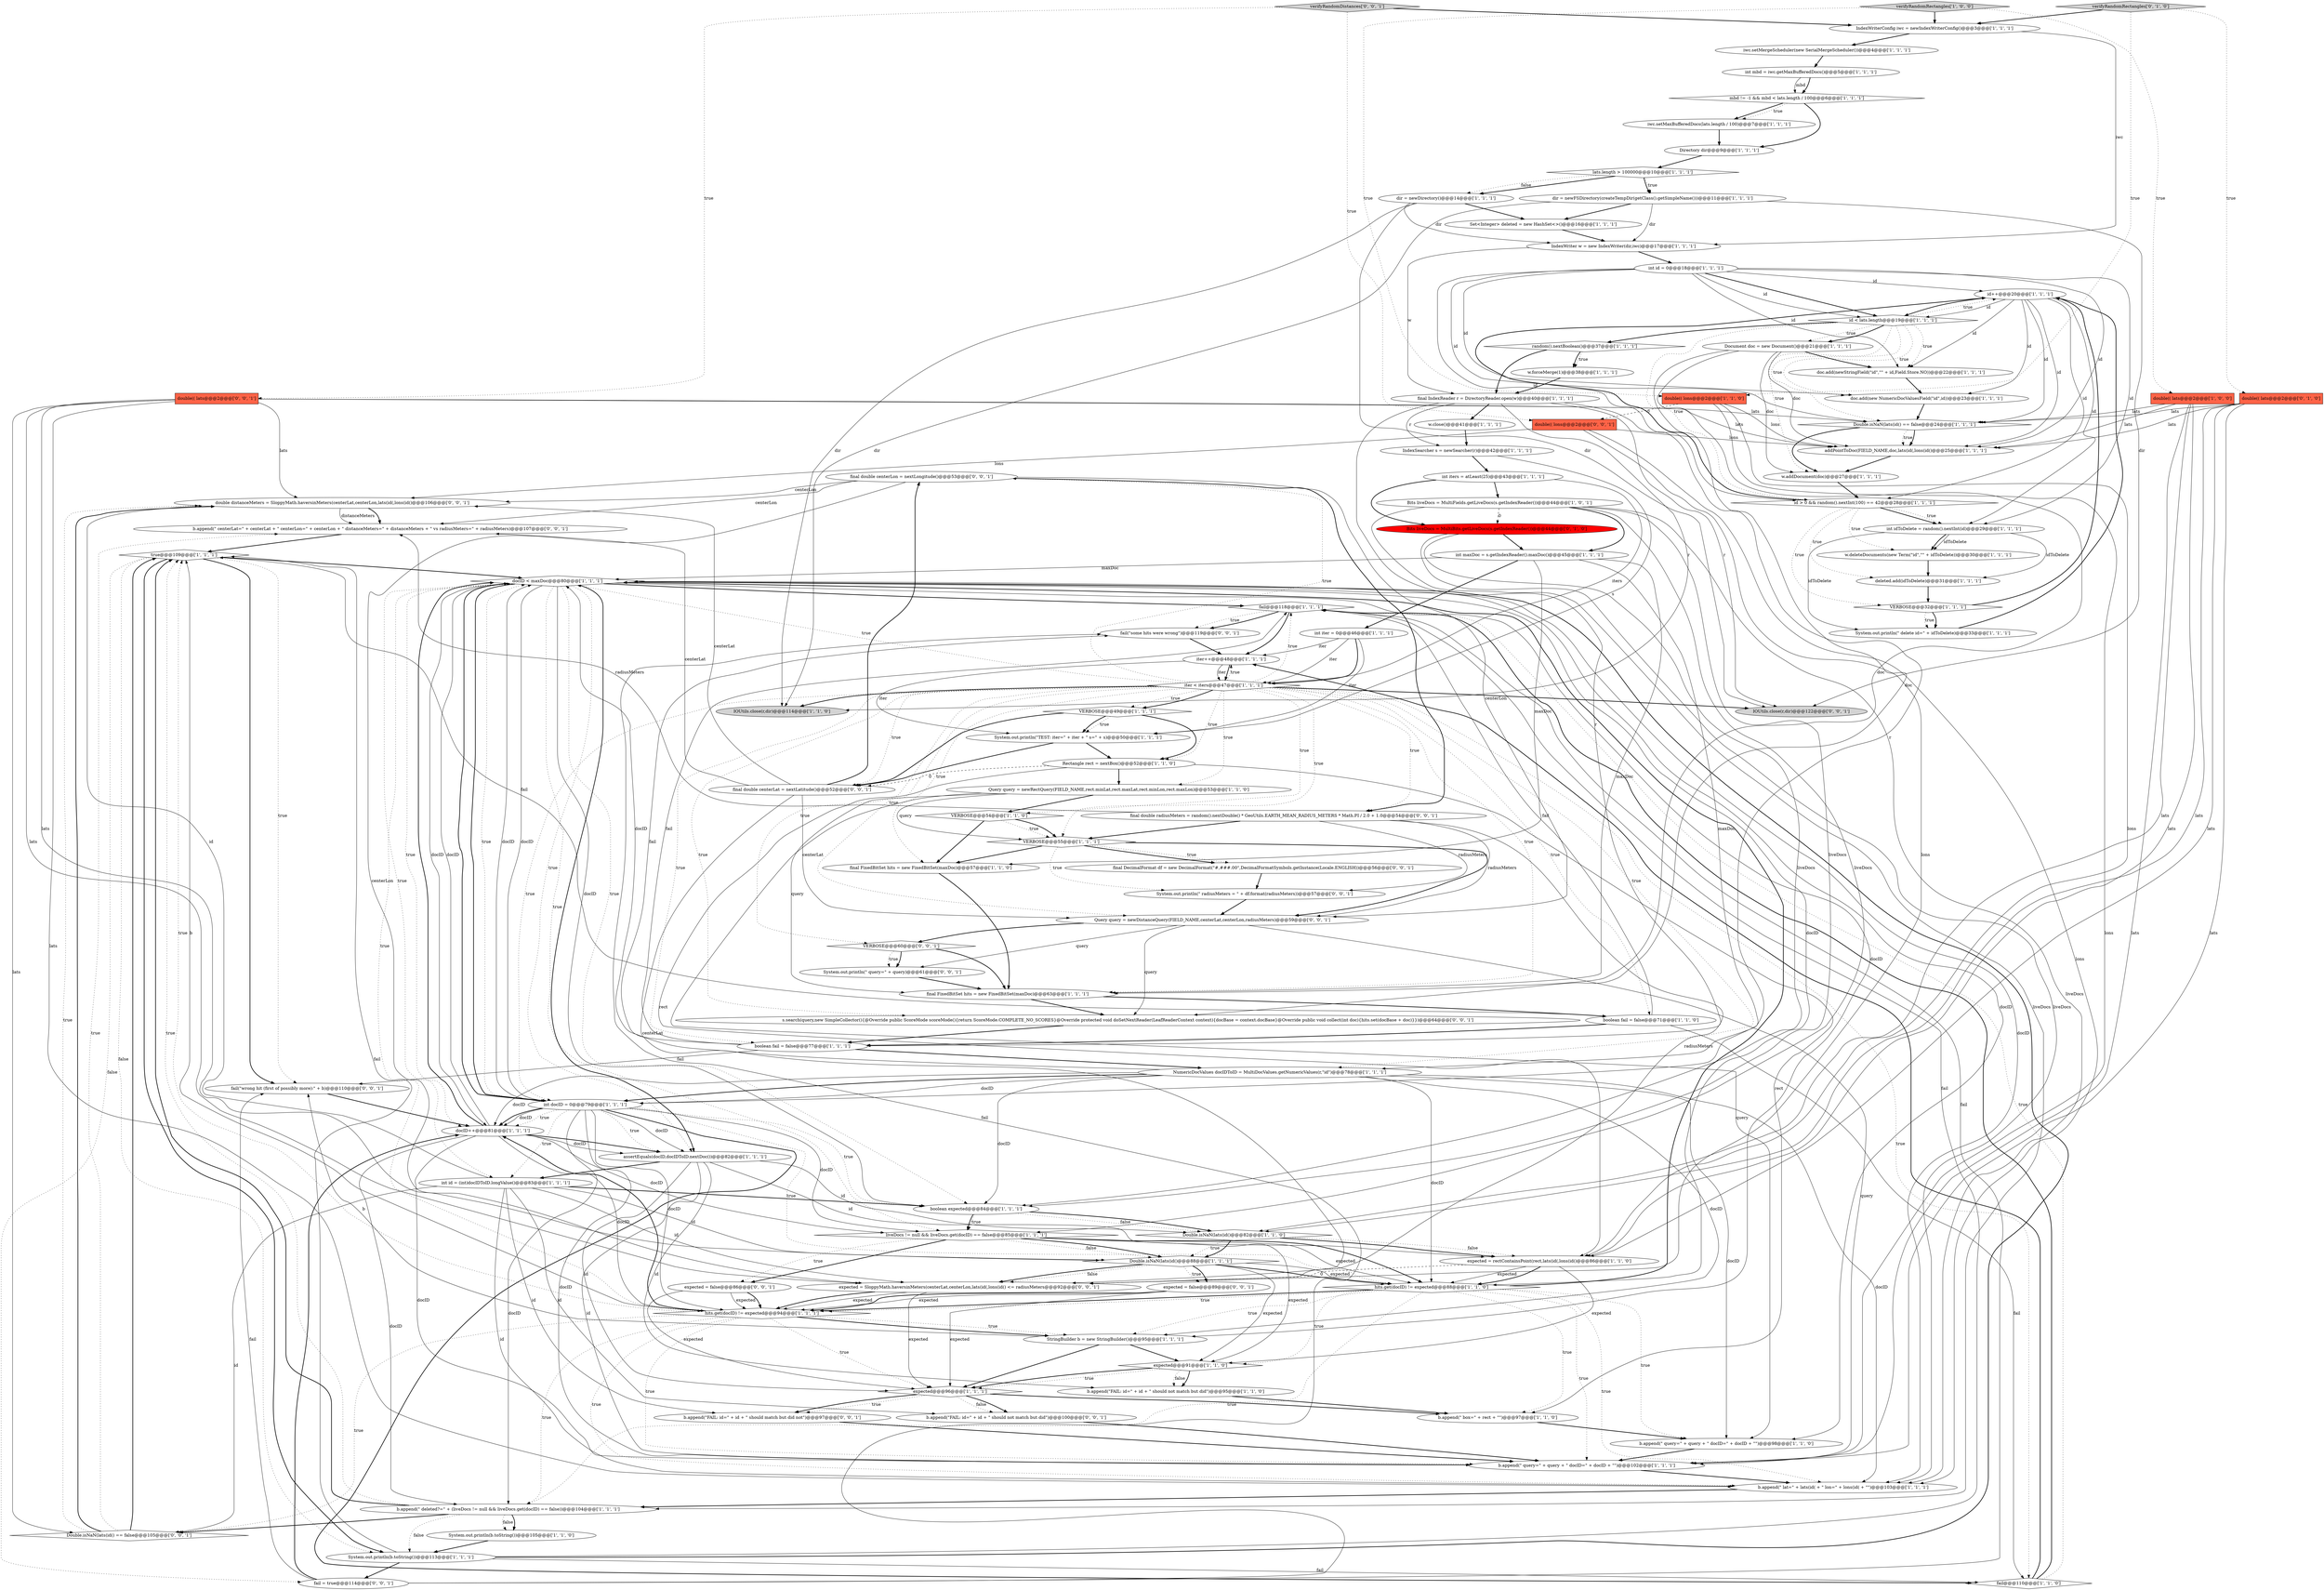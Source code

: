 digraph {
102 [style = filled, label = "final double centerLon = nextLongitude()@@@53@@@['0', '0', '1']", fillcolor = white, shape = ellipse image = "AAA0AAABBB3BBB"];
89 [style = filled, label = "double distanceMeters = SloppyMath.haversinMeters(centerLat,centerLon,lats(id(,lons(id()@@@106@@@['0', '0', '1']", fillcolor = white, shape = ellipse image = "AAA0AAABBB3BBB"];
77 [style = filled, label = "System.out.println(\" delete id=\" + idToDelete)@@@33@@@['1', '1', '1']", fillcolor = white, shape = ellipse image = "AAA0AAABBB1BBB"];
97 [style = filled, label = "expected = false@@@89@@@['0', '0', '1']", fillcolor = white, shape = ellipse image = "AAA0AAABBB3BBB"];
101 [style = filled, label = "expected = SloppyMath.haversinMeters(centerLat,centerLon,lats(id(,lons(id() <= radiusMeters@@@92@@@['0', '0', '1']", fillcolor = white, shape = ellipse image = "AAA0AAABBB3BBB"];
87 [style = filled, label = "Double.isNaN(lats(id() == false@@@105@@@['0', '0', '1']", fillcolor = white, shape = diamond image = "AAA0AAABBB3BBB"];
80 [style = filled, label = "double(( lats@@@2@@@['0', '1', '0']", fillcolor = tomato, shape = box image = "AAA0AAABBB2BBB"];
34 [style = filled, label = "id++@@@20@@@['1', '1', '1']", fillcolor = white, shape = ellipse image = "AAA0AAABBB1BBB"];
79 [style = filled, label = "Bits liveDocs = MultiBits.getLiveDocs(s.getIndexReader())@@@44@@@['0', '1', '0']", fillcolor = red, shape = ellipse image = "AAA1AAABBB2BBB"];
18 [style = filled, label = "mbd != -1 && mbd < lats.length / 100@@@6@@@['1', '1', '1']", fillcolor = white, shape = diamond image = "AAA0AAABBB1BBB"];
67 [style = filled, label = "final IndexReader r = DirectoryReader.open(w)@@@40@@@['1', '1', '1']", fillcolor = white, shape = ellipse image = "AAA0AAABBB1BBB"];
13 [style = filled, label = "int maxDoc = s.getIndexReader().maxDoc()@@@45@@@['1', '1', '1']", fillcolor = white, shape = ellipse image = "AAA0AAABBB1BBB"];
20 [style = filled, label = "System.out.println(\"TEST: iter=\" + iter + \" s=\" + s)@@@50@@@['1', '1', '1']", fillcolor = white, shape = ellipse image = "AAA0AAABBB1BBB"];
57 [style = filled, label = "docID < maxDoc@@@80@@@['1', '1', '1']", fillcolor = white, shape = diamond image = "AAA0AAABBB1BBB"];
22 [style = filled, label = "Double.isNaN(lats(id() == false@@@24@@@['1', '1', '1']", fillcolor = white, shape = diamond image = "AAA0AAABBB1BBB"];
33 [style = filled, label = "fail@@@118@@@['1', '1', '1']", fillcolor = white, shape = diamond image = "AAA0AAABBB1BBB"];
7 [style = filled, label = "IndexWriterConfig iwc = newIndexWriterConfig()@@@3@@@['1', '1', '1']", fillcolor = white, shape = ellipse image = "AAA0AAABBB1BBB"];
66 [style = filled, label = "assertEquals(docID,docIDToID.nextDoc())@@@82@@@['1', '1', '1']", fillcolor = white, shape = ellipse image = "AAA0AAABBB1BBB"];
45 [style = filled, label = "final FixedBitSet hits = new FixedBitSet(maxDoc)@@@57@@@['1', '1', '0']", fillcolor = white, shape = ellipse image = "AAA0AAABBB1BBB"];
75 [style = filled, label = "int id = (int)docIDToID.longValue()@@@83@@@['1', '1', '1']", fillcolor = white, shape = ellipse image = "AAA0AAABBB1BBB"];
91 [style = filled, label = "s.search(query,new SimpleCollector(){@Override public ScoreMode scoreMode(){return ScoreMode.COMPLETE_NO_SCORES}@Override protected void doSetNextReader(LeafReaderContext context){docBase = context.docBase}@Override public void collect(int doc){hits.set(docBase + doc)}})@@@64@@@['0', '0', '1']", fillcolor = white, shape = ellipse image = "AAA0AAABBB3BBB"];
71 [style = filled, label = "int id = 0@@@18@@@['1', '1', '1']", fillcolor = white, shape = ellipse image = "AAA0AAABBB1BBB"];
8 [style = filled, label = "int iters = atLeast(25)@@@43@@@['1', '1', '1']", fillcolor = white, shape = ellipse image = "AAA0AAABBB1BBB"];
52 [style = filled, label = "w.addDocument(doc)@@@27@@@['1', '1', '1']", fillcolor = white, shape = ellipse image = "AAA0AAABBB1BBB"];
26 [style = filled, label = "doc.add(newStringField(\"id\",\"\" + id,Field.Store.NO))@@@22@@@['1', '1', '1']", fillcolor = white, shape = ellipse image = "AAA0AAABBB1BBB"];
51 [style = filled, label = "VERBOSE@@@55@@@['1', '1', '1']", fillcolor = white, shape = diamond image = "AAA0AAABBB1BBB"];
23 [style = filled, label = "System.out.println(b.toString())@@@105@@@['1', '1', '0']", fillcolor = white, shape = ellipse image = "AAA0AAABBB1BBB"];
1 [style = filled, label = "Set<Integer> deleted = new HashSet<>()@@@16@@@['1', '1', '1']", fillcolor = white, shape = ellipse image = "AAA0AAABBB1BBB"];
56 [style = filled, label = "deleted.add(idToDelete)@@@31@@@['1', '1', '1']", fillcolor = white, shape = ellipse image = "AAA0AAABBB1BBB"];
58 [style = filled, label = "b.append(\" query=\" + query + \" docID=\" + docID + \"\")@@@102@@@['1', '1', '1']", fillcolor = white, shape = ellipse image = "AAA0AAABBB1BBB"];
42 [style = filled, label = "VERBOSE@@@32@@@['1', '1', '1']", fillcolor = white, shape = diamond image = "AAA0AAABBB1BBB"];
92 [style = filled, label = "double(( lats@@@2@@@['0', '0', '1']", fillcolor = tomato, shape = box image = "AAA0AAABBB3BBB"];
16 [style = filled, label = "iwc.setMergeScheduler(new SerialMergeScheduler())@@@4@@@['1', '1', '1']", fillcolor = white, shape = ellipse image = "AAA0AAABBB1BBB"];
32 [style = filled, label = "Double.isNaN(lats(id()@@@88@@@['1', '1', '1']", fillcolor = white, shape = diamond image = "AAA0AAABBB1BBB"];
25 [style = filled, label = "double(( lons@@@2@@@['1', '1', '0']", fillcolor = tomato, shape = box image = "AAA0AAABBB1BBB"];
84 [style = filled, label = "final double radiusMeters = random().nextDouble() * GeoUtils.EARTH_MEAN_RADIUS_METERS * Math.PI / 2.0 + 1.0@@@54@@@['0', '0', '1']", fillcolor = white, shape = ellipse image = "AAA0AAABBB3BBB"];
82 [style = filled, label = "System.out.println(\" radiusMeters = \" + df.format(radiusMeters))@@@57@@@['0', '0', '1']", fillcolor = white, shape = ellipse image = "AAA0AAABBB3BBB"];
93 [style = filled, label = "b.append(\"FAIL: id=\" + id + \" should not match but did\")@@@100@@@['0', '0', '1']", fillcolor = white, shape = ellipse image = "AAA0AAABBB3BBB"];
69 [style = filled, label = "dir = newDirectory()@@@14@@@['1', '1', '1']", fillcolor = white, shape = ellipse image = "AAA0AAABBB1BBB"];
40 [style = filled, label = "IndexSearcher s = newSearcher(r)@@@42@@@['1', '1', '1']", fillcolor = white, shape = ellipse image = "AAA0AAABBB1BBB"];
37 [style = filled, label = "int iter = 0@@@46@@@['1', '1', '1']", fillcolor = white, shape = ellipse image = "AAA0AAABBB1BBB"];
95 [style = filled, label = "VERBOSE@@@60@@@['0', '0', '1']", fillcolor = white, shape = diamond image = "AAA0AAABBB3BBB"];
4 [style = filled, label = "boolean expected@@@84@@@['1', '1', '1']", fillcolor = white, shape = ellipse image = "AAA0AAABBB1BBB"];
41 [style = filled, label = "int mbd = iwc.getMaxBufferedDocs()@@@5@@@['1', '1', '1']", fillcolor = white, shape = ellipse image = "AAA0AAABBB1BBB"];
21 [style = filled, label = "doc.add(new NumericDocValuesField(\"id\",id))@@@23@@@['1', '1', '1']", fillcolor = white, shape = ellipse image = "AAA0AAABBB1BBB"];
5 [style = filled, label = "hits.get(docID) != expected@@@88@@@['1', '1', '0']", fillcolor = white, shape = diamond image = "AAA0AAABBB1BBB"];
14 [style = filled, label = "id < lats.length@@@19@@@['1', '1', '1']", fillcolor = white, shape = diamond image = "AAA0AAABBB1BBB"];
30 [style = filled, label = "IOUtils.close(r,dir)@@@114@@@['1', '1', '0']", fillcolor = lightgray, shape = ellipse image = "AAA0AAABBB1BBB"];
31 [style = filled, label = "iwc.setMaxBufferedDocs(lats.length / 100)@@@7@@@['1', '1', '1']", fillcolor = white, shape = ellipse image = "AAA0AAABBB1BBB"];
70 [style = filled, label = "boolean fail = false@@@77@@@['1', '1', '1']", fillcolor = white, shape = ellipse image = "AAA0AAABBB1BBB"];
88 [style = filled, label = "final double centerLat = nextLatitude()@@@52@@@['0', '0', '1']", fillcolor = white, shape = ellipse image = "AAA0AAABBB3BBB"];
12 [style = filled, label = "double(( lats@@@2@@@['1', '0', '0']", fillcolor = tomato, shape = box image = "AAA0AAABBB1BBB"];
78 [style = filled, label = "verifyRandomRectangles['0', '1', '0']", fillcolor = lightgray, shape = diamond image = "AAA0AAABBB2BBB"];
62 [style = filled, label = "dir = newFSDirectory(createTempDir(getClass().getSimpleName()))@@@11@@@['1', '1', '1']", fillcolor = white, shape = ellipse image = "AAA0AAABBB1BBB"];
11 [style = filled, label = "NumericDocValues docIDToID = MultiDocValues.getNumericValues(r,\"id\")@@@78@@@['1', '1', '1']", fillcolor = white, shape = ellipse image = "AAA0AAABBB1BBB"];
104 [style = filled, label = "Query query = newDistanceQuery(FIELD_NAME,centerLat,centerLon,radiusMeters)@@@59@@@['0', '0', '1']", fillcolor = white, shape = ellipse image = "AAA0AAABBB3BBB"];
38 [style = filled, label = "b.append(\" box=\" + rect + \"\")@@@97@@@['1', '1', '0']", fillcolor = white, shape = ellipse image = "AAA0AAABBB1BBB"];
6 [style = filled, label = "random().nextBoolean()@@@37@@@['1', '1', '1']", fillcolor = white, shape = diamond image = "AAA0AAABBB1BBB"];
53 [style = filled, label = "Query query = newRectQuery(FIELD_NAME,rect.minLat,rect.maxLat,rect.minLon,rect.maxLon)@@@53@@@['1', '1', '0']", fillcolor = white, shape = ellipse image = "AAA0AAABBB1BBB"];
29 [style = filled, label = "liveDocs != null && liveDocs.get(docID) == false@@@85@@@['1', '1', '1']", fillcolor = white, shape = diamond image = "AAA0AAABBB1BBB"];
2 [style = filled, label = "boolean fail = false@@@71@@@['1', '1', '0']", fillcolor = white, shape = ellipse image = "AAA0AAABBB1BBB"];
54 [style = filled, label = "expected = rectContainsPoint(rect,lats(id(,lons(id()@@@86@@@['1', '1', '0']", fillcolor = white, shape = ellipse image = "AAA0AAABBB1BBB"];
83 [style = filled, label = "fail(\"some hits were wrong\")@@@119@@@['0', '0', '1']", fillcolor = white, shape = ellipse image = "AAA0AAABBB3BBB"];
39 [style = filled, label = "w.forceMerge(1)@@@38@@@['1', '1', '1']", fillcolor = white, shape = ellipse image = "AAA0AAABBB1BBB"];
99 [style = filled, label = "System.out.println(\" query=\" + query)@@@61@@@['0', '0', '1']", fillcolor = white, shape = ellipse image = "AAA0AAABBB3BBB"];
61 [style = filled, label = "IndexWriter w = new IndexWriter(dir,iwc)@@@17@@@['1', '1', '1']", fillcolor = white, shape = ellipse image = "AAA0AAABBB1BBB"];
35 [style = filled, label = "StringBuilder b = new StringBuilder()@@@95@@@['1', '1', '1']", fillcolor = white, shape = ellipse image = "AAA0AAABBB1BBB"];
3 [style = filled, label = "lats.length > 100000@@@10@@@['1', '1', '1']", fillcolor = white, shape = diamond image = "AAA0AAABBB1BBB"];
55 [style = filled, label = "iter < iters@@@47@@@['1', '1', '1']", fillcolor = white, shape = diamond image = "AAA0AAABBB1BBB"];
85 [style = filled, label = "fail(\"wrong hit (first of possibly more):\" + b)@@@110@@@['0', '0', '1']", fillcolor = white, shape = ellipse image = "AAA0AAABBB3BBB"];
103 [style = filled, label = "fail = true@@@114@@@['0', '0', '1']", fillcolor = white, shape = ellipse image = "AAA0AAABBB3BBB"];
76 [style = filled, label = "Directory dir@@@9@@@['1', '1', '1']", fillcolor = white, shape = ellipse image = "AAA0AAABBB1BBB"];
28 [style = filled, label = "VERBOSE@@@54@@@['1', '1', '0']", fillcolor = white, shape = diamond image = "AAA0AAABBB1BBB"];
17 [style = filled, label = "expected@@@96@@@['1', '1', '1']", fillcolor = white, shape = diamond image = "AAA0AAABBB1BBB"];
59 [style = filled, label = "fail@@@110@@@['1', '1', '0']", fillcolor = white, shape = diamond image = "AAA0AAABBB1BBB"];
90 [style = filled, label = "b.append(\" centerLat=\" + centerLat + \" centerLon=\" + centerLon + \" distanceMeters=\" + distanceMeters + \" vs radiusMeters=\" + radiusMeters)@@@107@@@['0', '0', '1']", fillcolor = white, shape = ellipse image = "AAA0AAABBB3BBB"];
27 [style = filled, label = "Bits liveDocs = MultiFields.getLiveDocs(s.getIndexReader())@@@44@@@['1', '0', '1']", fillcolor = white, shape = ellipse image = "AAA0AAABBB1BBB"];
98 [style = filled, label = "b.append(\"FAIL: id=\" + id + \" should match but did not\")@@@97@@@['0', '0', '1']", fillcolor = white, shape = ellipse image = "AAA0AAABBB3BBB"];
47 [style = filled, label = "int idToDelete = random().nextInt(id)@@@29@@@['1', '1', '1']", fillcolor = white, shape = ellipse image = "AAA0AAABBB1BBB"];
64 [style = filled, label = "b.append(\" deleted?=\" + (liveDocs != null && liveDocs.get(docID) == false))@@@104@@@['1', '1', '1']", fillcolor = white, shape = ellipse image = "AAA0AAABBB1BBB"];
36 [style = filled, label = "Document doc = new Document()@@@21@@@['1', '1', '1']", fillcolor = white, shape = ellipse image = "AAA0AAABBB1BBB"];
81 [style = filled, label = "final DecimalFormat df = new DecimalFormat(\"#,###.00\",DecimalFormatSymbols.getInstance(Locale.ENGLISH))@@@56@@@['0', '0', '1']", fillcolor = white, shape = ellipse image = "AAA0AAABBB3BBB"];
68 [style = filled, label = "w.deleteDocuments(new Term(\"id\",\"\" + idToDelete))@@@30@@@['1', '1', '1']", fillcolor = white, shape = ellipse image = "AAA0AAABBB1BBB"];
49 [style = filled, label = "b.append(\" query=\" + query + \" docID=\" + docID + \"\")@@@98@@@['1', '1', '0']", fillcolor = white, shape = ellipse image = "AAA0AAABBB1BBB"];
0 [style = filled, label = "System.out.println(b.toString())@@@113@@@['1', '1', '1']", fillcolor = white, shape = ellipse image = "AAA0AAABBB1BBB"];
24 [style = filled, label = "docID++@@@81@@@['1', '1', '1']", fillcolor = white, shape = ellipse image = "AAA0AAABBB1BBB"];
63 [style = filled, label = "b.append(\"FAIL: id=\" + id + \" should not match but did\")@@@95@@@['1', '1', '0']", fillcolor = white, shape = ellipse image = "AAA0AAABBB1BBB"];
9 [style = filled, label = "expected@@@91@@@['1', '1', '0']", fillcolor = white, shape = diamond image = "AAA0AAABBB1BBB"];
74 [style = filled, label = "Double.isNaN(lats(id()@@@82@@@['1', '1', '0']", fillcolor = white, shape = diamond image = "AAA0AAABBB1BBB"];
43 [style = filled, label = "w.close()@@@41@@@['1', '1', '1']", fillcolor = white, shape = ellipse image = "AAA0AAABBB1BBB"];
10 [style = filled, label = "iter++@@@48@@@['1', '1', '1']", fillcolor = white, shape = ellipse image = "AAA0AAABBB1BBB"];
72 [style = filled, label = "b.append(\" lat=\" + lats(id( + \" lon=\" + lons(id( + \"\")@@@103@@@['1', '1', '1']", fillcolor = white, shape = ellipse image = "AAA0AAABBB1BBB"];
50 [style = filled, label = "VERBOSE@@@49@@@['1', '1', '1']", fillcolor = white, shape = diamond image = "AAA0AAABBB1BBB"];
48 [style = filled, label = "final FixedBitSet hits = new FixedBitSet(maxDoc)@@@63@@@['1', '1', '1']", fillcolor = white, shape = ellipse image = "AAA0AAABBB1BBB"];
44 [style = filled, label = "id > 0 && random().nextInt(100) == 42@@@28@@@['1', '1', '1']", fillcolor = white, shape = diamond image = "AAA0AAABBB1BBB"];
73 [style = filled, label = "Rectangle rect = nextBox()@@@52@@@['1', '1', '0']", fillcolor = white, shape = ellipse image = "AAA0AAABBB1BBB"];
100 [style = filled, label = "IOUtils.close(r,dir)@@@122@@@['0', '0', '1']", fillcolor = lightgray, shape = ellipse image = "AAA0AAABBB3BBB"];
15 [style = filled, label = "addPointToDoc(FIELD_NAME,doc,lats(id(,lons(id()@@@25@@@['1', '1', '1']", fillcolor = white, shape = ellipse image = "AAA0AAABBB1BBB"];
65 [style = filled, label = "int docID = 0@@@79@@@['1', '1', '1']", fillcolor = white, shape = ellipse image = "AAA0AAABBB1BBB"];
96 [style = filled, label = "double(( lons@@@2@@@['0', '0', '1']", fillcolor = tomato, shape = box image = "AAA0AAABBB3BBB"];
86 [style = filled, label = "expected = false@@@86@@@['0', '0', '1']", fillcolor = white, shape = ellipse image = "AAA0AAABBB3BBB"];
46 [style = filled, label = "verifyRandomRectangles['1', '0', '0']", fillcolor = lightgray, shape = diamond image = "AAA0AAABBB1BBB"];
60 [style = filled, label = "true@@@109@@@['1', '1', '1']", fillcolor = white, shape = diamond image = "AAA0AAABBB1BBB"];
19 [style = filled, label = "hits.get(docID) != expected@@@94@@@['1', '1', '1']", fillcolor = white, shape = diamond image = "AAA0AAABBB1BBB"];
94 [style = filled, label = "verifyRandomDistances['0', '0', '1']", fillcolor = lightgray, shape = diamond image = "AAA0AAABBB3BBB"];
99->48 [style = bold, label=""];
55->104 [style = dotted, label="true"];
13->45 [style = solid, label="maxDoc"];
57->33 [style = bold, label=""];
14->26 [style = dotted, label="true"];
101->19 [style = solid, label="expected"];
65->57 [style = bold, label=""];
70->11 [style = bold, label=""];
55->28 [style = dotted, label="true"];
37->55 [style = bold, label=""];
57->66 [style = dotted, label="true"];
12->22 [style = solid, label="lats"];
79->4 [style = solid, label="liveDocs"];
55->45 [style = dotted, label="true"];
16->41 [style = bold, label=""];
74->54 [style = dotted, label="false"];
36->91 [style = solid, label="doc"];
24->58 [style = solid, label="docID"];
103->83 [style = solid, label="fail"];
14->21 [style = dotted, label="true"];
11->72 [style = solid, label="docID"];
82->104 [style = bold, label=""];
39->67 [style = bold, label=""];
55->95 [style = dotted, label="true"];
104->95 [style = bold, label=""];
7->16 [style = bold, label=""];
46->7 [style = bold, label=""];
0->60 [style = solid, label="fail"];
65->66 [style = dotted, label="true"];
87->60 [style = bold, label=""];
63->38 [style = bold, label=""];
64->60 [style = bold, label=""];
48->91 [style = bold, label=""];
86->19 [style = solid, label="expected"];
57->19 [style = dotted, label="true"];
54->5 [style = solid, label="expected"];
19->35 [style = dotted, label="true"];
55->48 [style = dotted, label="true"];
11->65 [style = solid, label="docID"];
92->72 [style = solid, label="lats"];
47->77 [style = solid, label="idToDelete"];
18->31 [style = bold, label=""];
66->17 [style = solid, label="id"];
60->0 [style = bold, label=""];
60->85 [style = dotted, label="true"];
57->72 [style = solid, label="docID"];
12->15 [style = solid, label="lats"];
44->68 [style = dotted, label="true"];
96->101 [style = solid, label="lons"];
24->57 [style = solid, label="docID"];
88->101 [style = solid, label="centerLat"];
95->99 [style = bold, label=""];
90->60 [style = bold, label=""];
11->49 [style = solid, label="docID"];
57->75 [style = dotted, label="true"];
73->38 [style = solid, label="rect"];
21->22 [style = bold, label=""];
33->83 [style = dotted, label="true"];
31->76 [style = bold, label=""];
14->34 [style = dotted, label="true"];
71->34 [style = solid, label="id"];
71->44 [style = solid, label="id"];
6->67 [style = bold, label=""];
8->55 [style = solid, label="iters"];
101->19 [style = bold, label=""];
14->6 [style = bold, label=""];
24->19 [style = solid, label="docID"];
37->20 [style = solid, label="iter"];
102->101 [style = solid, label="centerLon"];
32->9 [style = solid, label="expected"];
75->93 [style = solid, label="id"];
27->29 [style = solid, label="liveDocs"];
35->9 [style = bold, label=""];
32->97 [style = dotted, label="true"];
1->61 [style = bold, label=""];
104->58 [style = solid, label="query"];
26->21 [style = bold, label=""];
57->5 [style = solid, label="docID"];
5->19 [style = bold, label=""];
66->75 [style = bold, label=""];
55->30 [style = bold, label=""];
75->72 [style = solid, label="id"];
32->5 [style = solid, label="expected"];
55->73 [style = dotted, label="true"];
94->92 [style = dotted, label="true"];
10->20 [style = solid, label="iter"];
40->20 [style = solid, label="s"];
59->33 [style = bold, label=""];
54->9 [style = solid, label="expected"];
5->72 [style = dotted, label="true"];
67->43 [style = bold, label=""];
78->25 [style = dotted, label="true"];
7->61 [style = solid, label="iwc"];
50->20 [style = dotted, label="true"];
60->0 [style = dotted, label="false"];
84->51 [style = bold, label=""];
53->49 [style = solid, label="query"];
10->55 [style = bold, label=""];
79->72 [style = solid, label="liveDocs"];
14->36 [style = dotted, label="true"];
56->42 [style = bold, label=""];
64->23 [style = bold, label=""];
67->70 [style = solid, label="r"];
55->65 [style = dotted, label="true"];
19->58 [style = dotted, label="true"];
17->93 [style = dotted, label="false"];
29->9 [style = solid, label="expected"];
51->104 [style = bold, label=""];
66->63 [style = solid, label="id"];
62->100 [style = solid, label="dir"];
4->74 [style = dotted, label="false"];
89->90 [style = bold, label=""];
51->81 [style = bold, label=""];
55->51 [style = dotted, label="true"];
18->31 [style = dotted, label="true"];
24->64 [style = solid, label="docID"];
36->48 [style = solid, label="doc"];
55->50 [style = dotted, label="true"];
65->29 [style = solid, label="docID"];
29->5 [style = bold, label=""];
34->47 [style = solid, label="id"];
75->89 [style = solid, label="id"];
12->58 [style = solid, label="lats"];
45->48 [style = bold, label=""];
3->62 [style = bold, label=""];
9->63 [style = bold, label=""];
17->38 [style = bold, label=""];
2->59 [style = solid, label="fail"];
5->38 [style = dotted, label="true"];
78->7 [style = bold, label=""];
25->15 [style = solid, label="lons"];
102->104 [style = solid, label="centerLon"];
34->26 [style = solid, label="id"];
5->9 [style = dotted, label="true"];
104->99 [style = solid, label="query"];
42->77 [style = bold, label=""];
8->27 [style = bold, label=""];
44->47 [style = bold, label=""];
54->5 [style = bold, label=""];
84->101 [style = solid, label="radiusMeters"];
101->17 [style = solid, label="expected"];
96->15 [style = solid, label="lons"];
65->64 [style = solid, label="docID"];
95->99 [style = dotted, label="true"];
44->56 [style = dotted, label="true"];
57->29 [style = dotted, label="true"];
60->85 [style = bold, label=""];
92->22 [style = solid, label="lats"];
70->85 [style = solid, label="fail"];
75->101 [style = solid, label="id"];
61->71 [style = bold, label=""];
35->85 [style = solid, label="b"];
11->35 [style = solid, label="docID"];
84->104 [style = solid, label="radiusMeters"];
71->47 [style = solid, label="id"];
13->37 [style = bold, label=""];
19->72 [style = dotted, label="true"];
44->42 [style = dotted, label="true"];
81->82 [style = bold, label=""];
83->10 [style = bold, label=""];
69->1 [style = bold, label=""];
55->53 [style = dotted, label="true"];
91->70 [style = bold, label=""];
84->82 [style = solid, label="radiusMeters"];
97->19 [style = solid, label="expected"];
47->56 [style = solid, label="idToDelete"];
57->65 [style = bold, label=""];
72->64 [style = bold, label=""];
46->25 [style = dotted, label="true"];
55->57 [style = dotted, label="true"];
28->51 [style = dotted, label="true"];
57->49 [style = solid, label="docID"];
11->65 [style = bold, label=""];
57->66 [style = bold, label=""];
80->54 [style = solid, label="lats"];
12->54 [style = solid, label="lats"];
66->74 [style = solid, label="id"];
73->54 [style = solid, label="rect"];
3->69 [style = bold, label=""];
55->50 [style = bold, label=""];
19->87 [style = dotted, label="true"];
32->101 [style = bold, label=""];
22->15 [style = dotted, label="true"];
41->18 [style = bold, label=""];
42->34 [style = bold, label=""];
19->60 [style = solid, label="b"];
2->60 [style = solid, label="fail"];
34->22 [style = solid, label="id"];
22->52 [style = bold, label=""];
47->68 [style = bold, label=""];
2->33 [style = solid, label="fail"];
103->85 [style = solid, label="fail"];
68->56 [style = bold, label=""];
75->32 [style = solid, label="id"];
65->58 [style = solid, label="docID"];
92->87 [style = solid, label="lats"];
11->57 [style = solid, label="docID"];
88->104 [style = solid, label="centerLat"];
69->100 [style = solid, label="dir"];
75->87 [style = solid, label="id"];
0->59 [style = solid, label="fail"];
67->100 [style = solid, label="r"];
71->22 [style = solid, label="id"];
104->91 [style = solid, label="query"];
40->8 [style = bold, label=""];
27->13 [style = bold, label=""];
92->89 [style = solid, label="lats"];
22->15 [style = bold, label=""];
55->88 [style = dotted, label="true"];
95->48 [style = bold, label=""];
94->7 [style = bold, label=""];
5->19 [style = dotted, label="true"];
6->39 [style = dotted, label="true"];
34->44 [style = solid, label="id"];
88->102 [style = bold, label=""];
32->97 [style = bold, label=""];
46->12 [style = dotted, label="true"];
87->90 [style = dotted, label="true"];
64->0 [style = dotted, label="false"];
43->40 [style = bold, label=""];
14->44 [style = dotted, label="true"];
78->80 [style = dotted, label="true"];
57->24 [style = dotted, label="true"];
88->89 [style = solid, label="centerLat"];
3->69 [style = dotted, label="false"];
25->58 [style = solid, label="lons"];
92->101 [style = solid, label="lats"];
67->11 [style = solid, label="r"];
85->24 [style = bold, label=""];
57->4 [style = solid, label="docID"];
17->93 [style = bold, label=""];
64->60 [style = dotted, label="true"];
37->55 [style = solid, label="iter"];
34->15 [style = solid, label="id"];
28->45 [style = bold, label=""];
48->2 [style = bold, label=""];
19->17 [style = dotted, label="true"];
13->65 [style = solid, label="maxDoc"];
57->65 [style = solid, label="docID"];
76->3 [style = bold, label=""];
79->13 [style = bold, label=""];
47->68 [style = solid, label="idToDelete"];
57->24 [style = solid, label="docID"];
25->96 [style = dashed, label="0"];
5->57 [style = bold, label=""];
54->101 [style = dashed, label="0"];
71->14 [style = bold, label=""];
67->40 [style = solid, label="r"];
13->48 [style = solid, label="maxDoc"];
59->10 [style = bold, label=""];
14->36 [style = bold, label=""];
55->10 [style = dotted, label="true"];
65->66 [style = solid, label="docID"];
59->33 [style = dotted, label="true"];
24->66 [style = bold, label=""];
61->67 [style = solid, label="w"];
66->54 [style = solid, label="id"];
103->33 [style = solid, label="fail"];
65->24 [style = dotted, label="true"];
4->29 [style = bold, label=""];
4->74 [style = bold, label=""];
69->61 [style = solid, label="dir"];
23->0 [style = bold, label=""];
20->88 [style = bold, label=""];
80->74 [style = solid, label="lats"];
42->77 [style = dotted, label="true"];
55->100 [style = bold, label=""];
27->4 [style = solid, label="liveDocs"];
102->90 [style = solid, label="centerLon"];
58->72 [style = bold, label=""];
9->63 [style = dotted, label="false"];
41->18 [style = solid, label="mbd"];
96->89 [style = solid, label="lons"];
19->35 [style = bold, label=""];
34->14 [style = solid, label="id"];
11->4 [style = solid, label="docID"];
3->62 [style = dotted, label="true"];
53->28 [style = bold, label=""];
84->90 [style = solid, label="radiusMeters"];
69->30 [style = solid, label="dir"];
10->55 [style = solid, label="iter"];
75->98 [style = solid, label="id"];
86->17 [style = solid, label="expected"];
102->89 [style = solid, label="centerLon"];
65->24 [style = bold, label=""];
8->79 [style = bold, label=""];
97->19 [style = bold, label=""];
93->58 [style = bold, label=""];
9->17 [style = dotted, label="true"];
5->64 [style = dotted, label="true"];
64->23 [style = dotted, label="false"];
2->70 [style = bold, label=""];
50->20 [style = bold, label=""];
20->73 [style = bold, label=""];
33->10 [style = bold, label=""];
32->101 [style = dotted, label="false"];
27->72 [style = solid, label="liveDocs"];
36->52 [style = solid, label="doc"];
65->24 [style = solid, label="docID"];
64->87 [style = bold, label=""];
24->66 [style = solid, label="docID"];
65->59 [style = bold, label=""];
80->58 [style = solid, label="lats"];
71->26 [style = solid, label="id"];
65->57 [style = dotted, label="true"];
0->103 [style = bold, label=""];
29->5 [style = solid, label="expected"];
52->44 [style = bold, label=""];
55->84 [style = dotted, label="true"];
77->34 [style = bold, label=""];
24->57 [style = bold, label=""];
17->98 [style = dotted, label="true"];
29->86 [style = bold, label=""];
14->22 [style = dotted, label="true"];
11->24 [style = solid, label="docID"];
65->75 [style = dotted, label="true"];
53->51 [style = solid, label="query"];
19->24 [style = bold, label=""];
89->90 [style = solid, label="distanceMeters"];
67->30 [style = solid, label="r"];
38->49 [style = bold, label=""];
15->52 [style = bold, label=""];
29->32 [style = dotted, label="false"];
27->79 [style = dashed, label="0"];
71->15 [style = solid, label="id"];
44->47 [style = dotted, label="true"];
19->64 [style = dotted, label="true"];
66->58 [style = solid, label="id"];
62->30 [style = solid, label="dir"];
55->59 [style = dotted, label="true"];
92->15 [style = solid, label="lats"];
98->58 [style = bold, label=""];
49->58 [style = bold, label=""];
55->70 [style = dotted, label="true"];
87->89 [style = dotted, label="true"];
0->33 [style = solid, label="fail"];
5->49 [style = dotted, label="true"];
14->52 [style = dotted, label="true"];
9->17 [style = bold, label=""];
51->81 [style = dotted, label="true"];
11->5 [style = solid, label="docID"];
74->32 [style = dotted, label="true"];
75->4 [style = bold, label=""];
60->57 [style = bold, label=""];
65->5 [style = dotted, label="true"];
29->86 [style = dotted, label="true"];
29->32 [style = bold, label=""];
80->15 [style = solid, label="lats"];
44->34 [style = bold, label=""];
102->84 [style = bold, label=""];
35->17 [style = bold, label=""];
80->22 [style = solid, label="lats"];
103->24 [style = bold, label=""];
65->19 [style = solid, label="docID"];
60->103 [style = dotted, label="false"];
62->61 [style = solid, label="dir"];
34->14 [style = bold, label=""];
57->4 [style = dotted, label="true"];
94->96 [style = dotted, label="true"];
6->39 [style = bold, label=""];
73->88 [style = dashed, label="0"];
71->14 [style = solid, label="id"];
0->57 [style = bold, label=""];
70->83 [style = solid, label="fail"];
62->1 [style = bold, label=""];
13->57 [style = solid, label="maxDoc"];
25->54 [style = solid, label="lons"];
17->98 [style = bold, label=""];
24->29 [style = solid, label="docID"];
71->21 [style = solid, label="id"];
96->72 [style = solid, label="lons"];
4->29 [style = dotted, label="true"];
55->33 [style = dotted, label="true"];
5->35 [style = dotted, label="true"];
19->60 [style = dotted, label="true"];
55->91 [style = dotted, label="true"];
37->10 [style = solid, label="iter"];
34->21 [style = solid, label="id"];
51->45 [style = bold, label=""];
55->11 [style = dotted, label="true"];
86->19 [style = bold, label=""];
57->35 [style = solid, label="docID"];
73->53 [style = bold, label=""];
65->4 [style = dotted, label="true"];
88->90 [style = solid, label="centerLat"];
27->64 [style = solid, label="liveDocs"];
32->5 [style = bold, label=""];
36->15 [style = solid, label="doc"];
33->83 [style = bold, label=""];
50->88 [style = bold, label=""];
5->58 [style = dotted, label="true"];
74->32 [style = bold, label=""];
12->74 [style = solid, label="lats"];
55->2 [style = dotted, label="true"];
36->26 [style = bold, label=""];
28->51 [style = bold, label=""];
51->82 [style = dotted, label="true"];
55->102 [style = dotted, label="true"];
18->76 [style = bold, label=""];
53->48 [style = solid, label="query"];
92->32 [style = solid, label="lats"];
97->17 [style = solid, label="expected"];
70->33 [style = solid, label="fail"];
65->57 [style = solid, label="docID"];
50->73 [style = bold, label=""];
87->89 [style = bold, label=""];
74->54 [style = bold, label=""];
}
